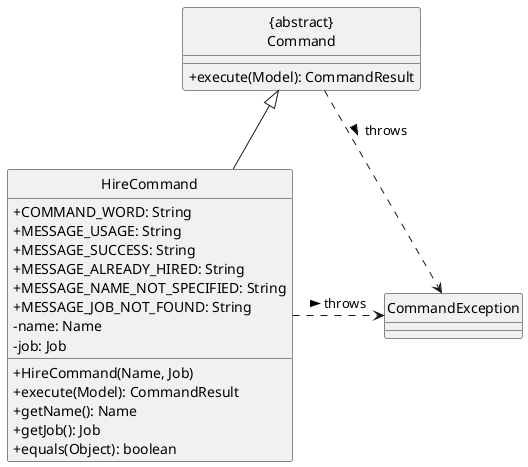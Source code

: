 @startuml
hide circle
skinparam classAttributeIconSize 0

Class "{abstract}\nCommand" as Command {
  +execute(Model): CommandResult
}

Class HireCommand {
  +COMMAND_WORD: String
  +MESSAGE_USAGE: String
  +MESSAGE_SUCCESS: String
  +MESSAGE_ALREADY_HIRED: String
  +MESSAGE_NAME_NOT_SPECIFIED: String
  +MESSAGE_JOB_NOT_FOUND: String
  -name: Name
  -job: Job
  +HireCommand(Name, Job)
  +execute(Model): CommandResult
  +getName(): Name
  +getJob(): Job
  +equals(Object): boolean
}

Class CommandException

HireCommand -up-|> Command
Command ..> CommandException: throws >
HireCommand .right.> CommandException: throws >

@enduml
